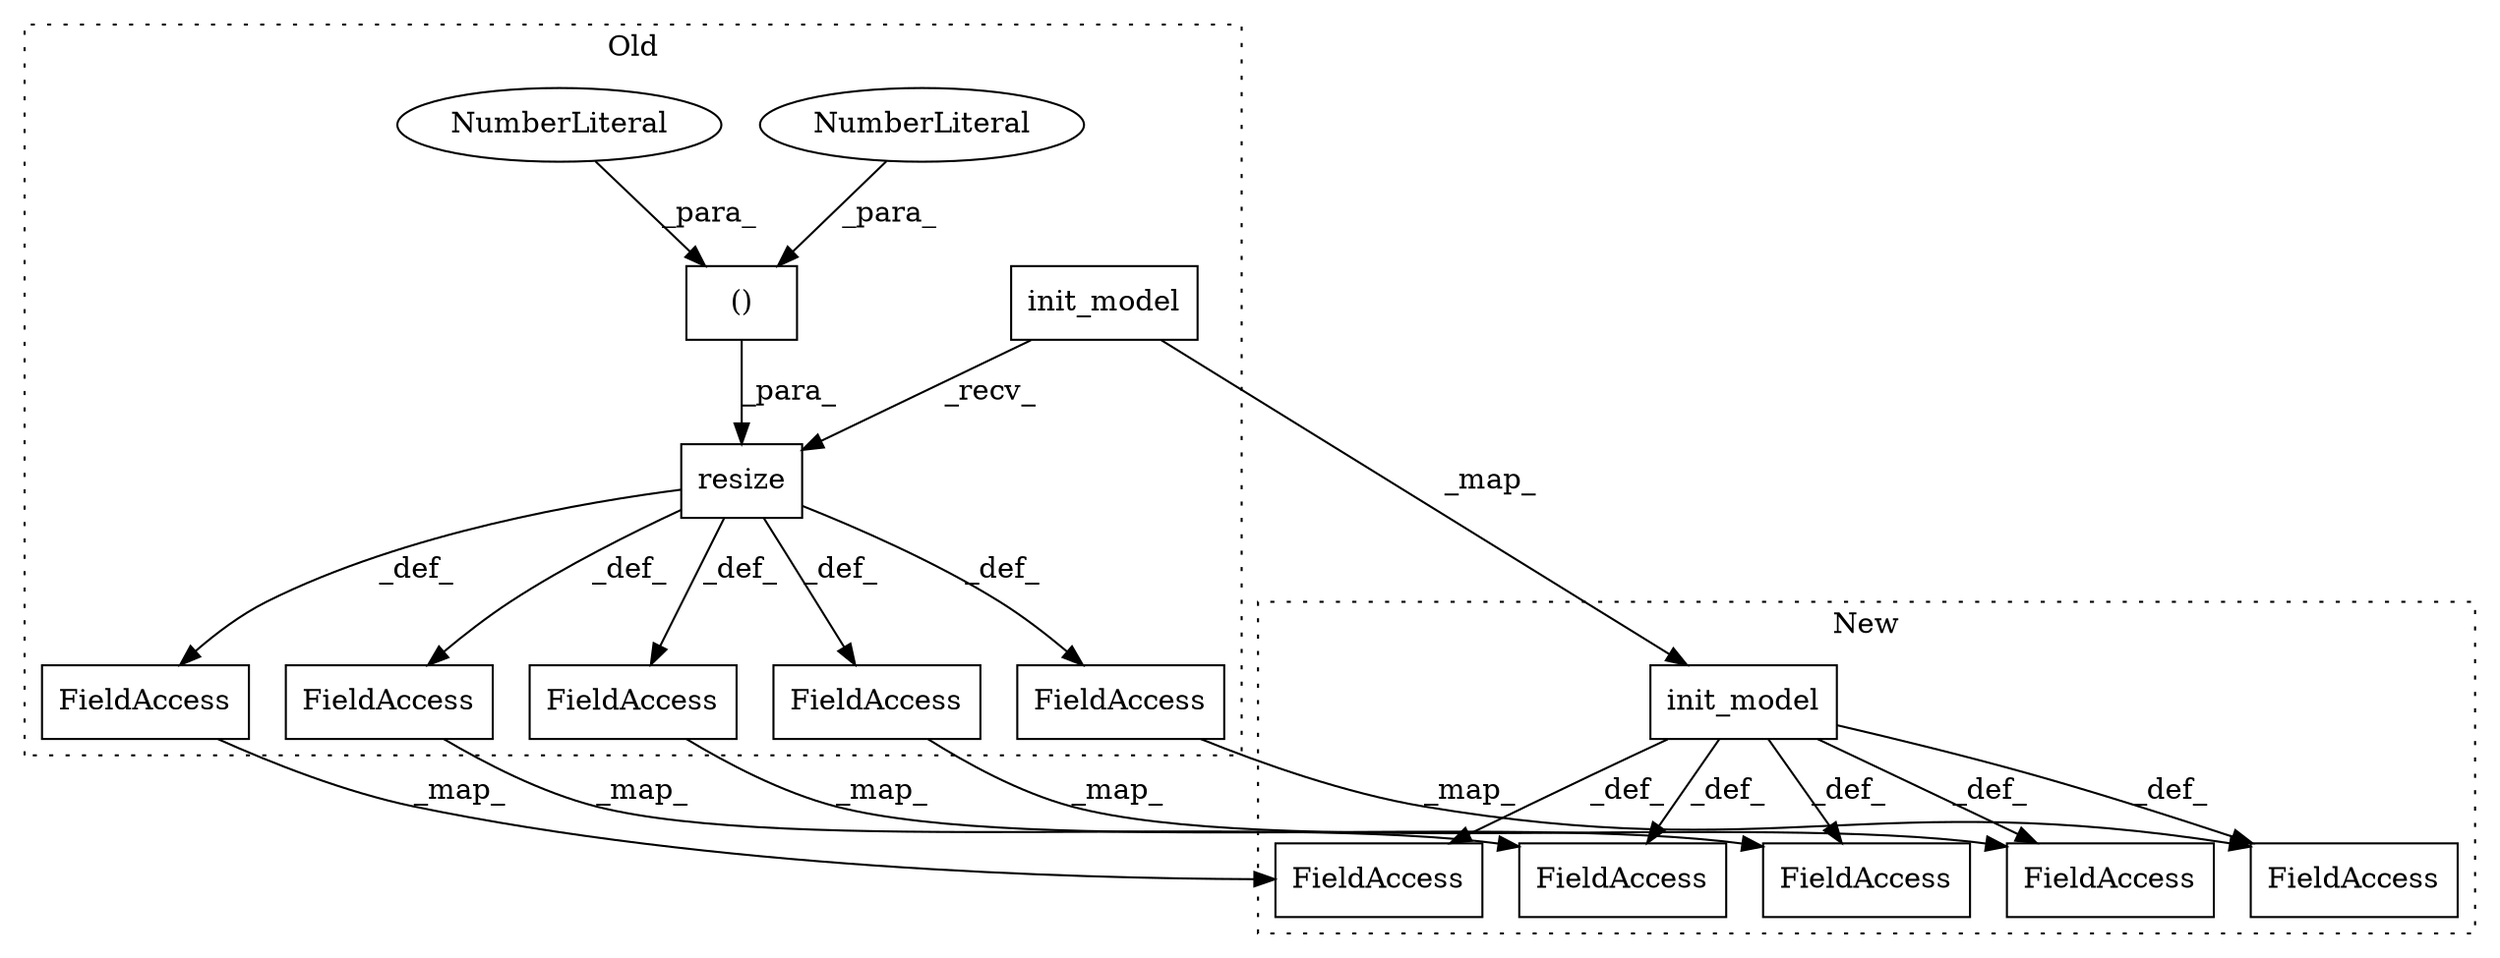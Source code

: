 digraph G {
subgraph cluster0 {
1 [label="init_model" a="32" s="1291,1573" l="11,1" shape="box"];
4 [label="FieldAccess" a="22" s="2050" l="7" shape="box"];
5 [label="FieldAccess" a="22" s="2428" l="4" shape="box"];
8 [label="FieldAccess" a="22" s="2309" l="8" shape="box"];
9 [label="FieldAccess" a="22" s="1126" l="14" shape="box"];
11 [label="FieldAccess" a="22" s="1801" l="8" shape="box"];
13 [label="()" a="106" s="1589" l="17" shape="box"];
14 [label="NumberLiteral" a="34" s="1589" l="2" shape="ellipse"];
15 [label="NumberLiteral" a="34" s="1604" l="2" shape="ellipse"];
16 [label="resize" a="32" s="1575,1606" l="14,2" shape="box"];
label = "Old";
style="dotted";
}
subgraph cluster1 {
2 [label="init_model" a="32" s="1347,1567" l="11,1" shape="box"];
3 [label="FieldAccess" a="22" s="2015" l="7" shape="box"];
6 [label="FieldAccess" a="22" s="2393" l="4" shape="box"];
7 [label="FieldAccess" a="22" s="2274" l="8" shape="box"];
10 [label="FieldAccess" a="22" s="1170" l="14" shape="box"];
12 [label="FieldAccess" a="22" s="1766" l="8" shape="box"];
label = "New";
style="dotted";
}
1 -> 2 [label="_map_"];
1 -> 16 [label="_recv_"];
2 -> 6 [label="_def_"];
2 -> 12 [label="_def_"];
2 -> 3 [label="_def_"];
2 -> 10 [label="_def_"];
2 -> 7 [label="_def_"];
4 -> 3 [label="_map_"];
5 -> 6 [label="_map_"];
8 -> 7 [label="_map_"];
9 -> 10 [label="_map_"];
11 -> 12 [label="_map_"];
13 -> 16 [label="_para_"];
14 -> 13 [label="_para_"];
15 -> 13 [label="_para_"];
16 -> 11 [label="_def_"];
16 -> 4 [label="_def_"];
16 -> 9 [label="_def_"];
16 -> 8 [label="_def_"];
16 -> 5 [label="_def_"];
}
